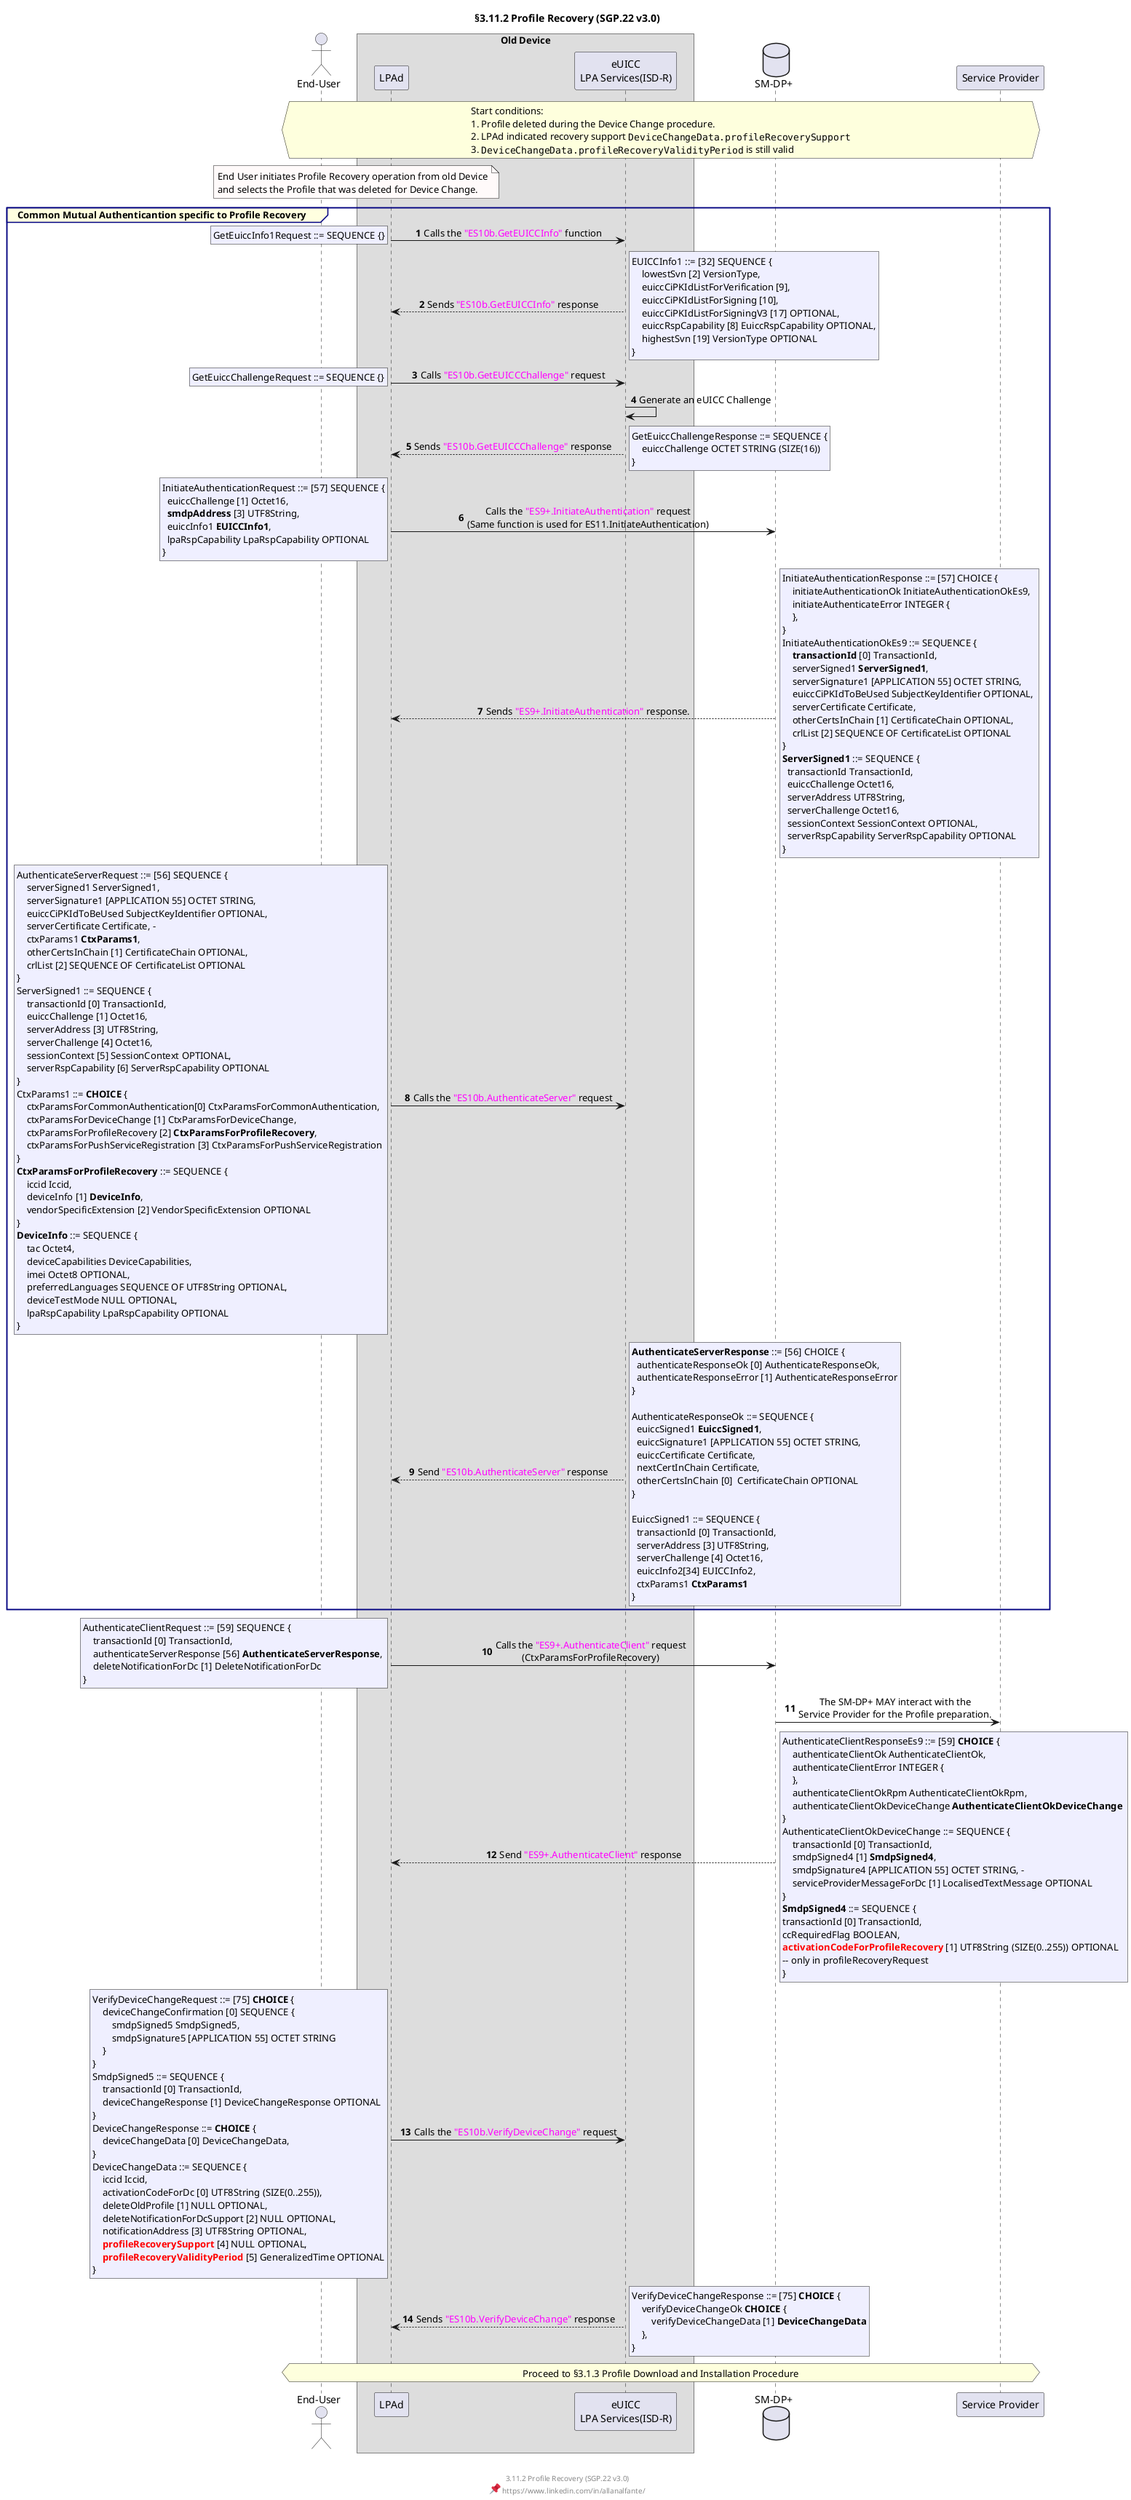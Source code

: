 @startuml profile_recovery
autonumber
title §3.11.2 Profile Recovery (SGP.22 v3.0)
footer \n\n3.11.2 Profile Recovery (SGP.22 v3.0)\n<:1f4cc:> https://www.linkedin.com/in/allanalfante/
skinparam sequenceMessageAlign center
skinparam ParticipantPadding 20
skinparam BoxPadding 10
skinparam SequenceGroupBorderColor #Navy

'''
'PARTICPANTS
''''
actor "End-User" as user
box "Old Device"
participant "LPAd" as lpad
participant "eUICC\nLPA Services(ISD-R)" as euicc
end box
database "SM-DP+" as smdp
participant "Service Provider" as operator

hnote over user, operator
Start conditions:
1. Profile deleted during the Device Change procedure.
2. LPAd indicated recovery support ""DeviceChangeData.profileRecoverySupport""
3. ""DeviceChangeData.profileRecoveryValidityPeriod"" is still valid
end note

note over user, lpad #Snow
End User initiates Profile Recovery operation from old Device
and selects the Profile that was deleted for Device Change.
end note

group#LightYellow Common Mutual Authenticantion specific to Profile Recovery 

lpad -> euicc: Calls the <font color=magenta>"ES10b.GetEUICCInfo"</font> function
rnote left #Motivation 
GetEuiccInfo1Request ::= SEQUENCE {}
end note

euicc --> lpad: Sends <font color=magenta>"ES10b.GetEUICCInfo"</font> response
rnote right #Motivation
EUICCInfo1 ::= [32] SEQUENCE {
    lowestSvn [2] VersionType,
    euiccCiPKIdListForVerification [9],
    euiccCiPKIdListForSigning [10],
    euiccCiPKIdListForSigningV3 [17] OPTIONAL,
    euiccRspCapability [8] EuiccRspCapability OPTIONAL,
    highestSvn [19] VersionType OPTIONAL
}
end note

lpad -> euicc: Calls <font color=magenta>"ES10b.GetEUICCChallenge"</font> request
  rnote left #Motivation
  GetEuiccChallengeRequest ::= SEQUENCE {}
  end note

euicc -> euicc: Generate an eUICC Challenge
euicc --> lpad: Sends <font color=magenta>"ES10b.GetEUICCChallenge"</font> response
  rnote right #Motivation
  GetEuiccChallengeResponse ::= SEQUENCE {
      euiccChallenge OCTET STRING (SIZE(16))
  }
  end note

lpad -> smdp: Calls the <font color=magenta>"ES9+.InitiateAuthentication"</font> request\n(Same function is used for ES11.InitiateAuthentication)
rnote left #Motivation
InitiateAuthenticationRequest ::= [57] SEQUENCE {
  euiccChallenge [1] Octet16,
  **smdpAddress** [3] UTF8String,
  euiccInfo1 **EUICCInfo1**,
  lpaRspCapability LpaRspCapability OPTIONAL
}
end note

smdp --> lpad: Sends <font color=magenta>"ES9+.InitiateAuthentication"</font> response.
rnote right #Motivation
InitiateAuthenticationResponse ::= [57] CHOICE { 
    initiateAuthenticationOk InitiateAuthenticationOkEs9,
    initiateAuthenticateError INTEGER {      
    },
}
InitiateAuthenticationOkEs9 ::= SEQUENCE {
    **transactionId** [0] TransactionId,
    serverSigned1 **ServerSigned1**,
    serverSignature1 [APPLICATION 55] OCTET STRING,
    euiccCiPKIdToBeUsed SubjectKeyIdentifier OPTIONAL, 
    serverCertificate Certificate,
    otherCertsInChain [1] CertificateChain OPTIONAL, 
    crlList [2] SEQUENCE OF CertificateList OPTIONAL 
}
**ServerSigned1** ::= SEQUENCE {
  transactionId TransactionId,
  euiccChallenge Octet16,
  serverAddress UTF8String,
  serverChallenge Octet16,
  sessionContext SessionContext OPTIONAL, 
  serverRspCapability ServerRspCapability OPTIONAL 
}
end note

lpad -> euicc: Calls the <font color=magenta>"ES10b.AuthenticateServer"</font> request
rnote left #Motivation
AuthenticateServerRequest ::= [56] SEQUENCE { 
    serverSigned1 ServerSigned1, 
    serverSignature1 [APPLICATION 55] OCTET STRING, 
    euiccCiPKIdToBeUsed SubjectKeyIdentifier OPTIONAL, 
    serverCertificate Certificate, -
    ctxParams1 **CtxParams1**,
    otherCertsInChain [1] CertificateChain OPTIONAL, 
    crlList [2] SEQUENCE OF CertificateList OPTIONAL 
}
ServerSigned1 ::= SEQUENCE {
    transactionId [0] TransactionId, 
    euiccChallenge [1] Octet16, 
    serverAddress [3] UTF8String, 
    serverChallenge [4] Octet16, 
    sessionContext [5] SessionContext OPTIONAL, 
    serverRspCapability [6] ServerRspCapability OPTIONAL 
}
CtxParams1 ::= **CHOICE** {
    ctxParamsForCommonAuthentication[0] CtxParamsForCommonAuthentication,
    ctxParamsForDeviceChange [1] CtxParamsForDeviceChange,
    ctxParamsForProfileRecovery [2] **CtxParamsForProfileRecovery**,
    ctxParamsForPushServiceRegistration [3] CtxParamsForPushServiceRegistration 
}
**CtxParamsForProfileRecovery** ::= SEQUENCE { 
    iccid Iccid,
    deviceInfo [1] **DeviceInfo**,
    vendorSpecificExtension [2] VendorSpecificExtension OPTIONAL
}
**DeviceInfo** ::= SEQUENCE {
    tac Octet4,
    deviceCapabilities DeviceCapabilities,
    imei Octet8 OPTIONAL,
    preferredLanguages SEQUENCE OF UTF8String OPTIONAL, 
    deviceTestMode NULL OPTIONAL, 
    lpaRspCapability LpaRspCapability OPTIONAL
}
end note

euicc --> lpad: Send <font color=magenta>"ES10b.AuthenticateServer"</font> response
rnote right #Motivation
**AuthenticateServerResponse** ::= [56] CHOICE {
  authenticateResponseOk [0] AuthenticateResponseOk,
  authenticateResponseError [1] AuthenticateResponseError
}

AuthenticateResponseOk ::= SEQUENCE {
  euiccSigned1 **EuiccSigned1**,
  euiccSignature1 [APPLICATION 55] OCTET STRING, 
  euiccCertificate Certificate, 
  nextCertInChain Certificate, 
  otherCertsInChain [0]  CertificateChain OPTIONAL 
}

EuiccSigned1 ::= SEQUENCE {
  transactionId [0] TransactionId,
  serverAddress [3] UTF8String,
  serverChallenge [4] Octet16,
  euiccInfo2[34] EUICCInfo2,
  ctxParams1 **CtxParams1**
}
end note  
end

lpad -> smdp: Calls the <font color=magenta>"ES9+.AuthenticateClient"</font> request\n(CtxParamsForProfileRecovery)
rnote left #MOTIVATION
AuthenticateClientRequest ::= [59] SEQUENCE { 
    transactionId [0] TransactionId,
    authenticateServerResponse [56] **AuthenticateServerResponse**, 
    deleteNotificationForDc [1] DeleteNotificationForDc 
}
end note

smdp -> operator: The SM-DP+ MAY interact with the\nService Provider for the Profile preparation.

smdp --> lpad: Send <font color=magenta>"ES9+.AuthenticateClient"</font> response
rnote right #Motivation 
AuthenticateClientResponseEs9 ::= [59] **CHOICE** {
    authenticateClientOk AuthenticateClientOk,
    authenticateClientError INTEGER {
    },
    authenticateClientOkRpm AuthenticateClientOkRpm, 
    authenticateClientOkDeviceChange **AuthenticateClientOkDeviceChange** 
}
AuthenticateClientOkDeviceChange ::= SEQUENCE {
    transactionId [0] TransactionId,
    smdpSigned4 [1] **SmdpSigned4**,
    smdpSignature4 [APPLICATION 55] OCTET STRING, -
    serviceProviderMessageForDc [1] LocalisedTextMessage OPTIONAL 
}
**SmdpSigned4** ::= SEQUENCE {
transactionId [0] TransactionId,
ccRequiredFlag BOOLEAN,
<font color=red>**activationCodeForProfileRecovery**</font> [1] UTF8String (SIZE(0..255)) OPTIONAL 
-- only in profileRecoveryRequest
}
end note

lpad -> euicc: Calls the <font color=magenta>"ES10b.VerifyDeviceChange"</font> request
rnote left #MOTIVATION
VerifyDeviceChangeRequest ::= [75] **CHOICE** {
    deviceChangeConfirmation [0] SEQUENCE {
        smdpSigned5 SmdpSigned5, 
        smdpSignature5 [APPLICATION 55] OCTET STRING
    }
}
SmdpSigned5 ::= SEQUENCE {
    transactionId [0] TransactionId,
    deviceChangeResponse [1] DeviceChangeResponse OPTIONAL
}
DeviceChangeResponse ::= **CHOICE** {
    deviceChangeData [0] DeviceChangeData,
}
DeviceChangeData ::= SEQUENCE {
    iccid Iccid,
    activationCodeForDc [0] UTF8String (SIZE(0..255)),
    deleteOldProfile [1] NULL OPTIONAL,
    deleteNotificationForDcSupport [2] NULL OPTIONAL,
    notificationAddress [3] UTF8String OPTIONAL,
    <font color=red>**profileRecoverySupport**</font> [4] NULL OPTIONAL,
    <font color=red>**profileRecoveryValidityPeriod**</font> [5] GeneralizedTime OPTIONAL
}
end note

euicc --> lpad: Sends <font color=magenta>"ES10b.VerifyDeviceChange"</font> response
rnote right #MOTIVATION
VerifyDeviceChangeResponse ::= [75] **CHOICE** {
    verifyDeviceChangeOk **CHOICE** {
        verifyDeviceChangeData [1] **DeviceChangeData**
    },
}
end note

hnote over user, operator
Proceed to §3.1.3 Profile Download and Installation Procedure
end note
@enduml